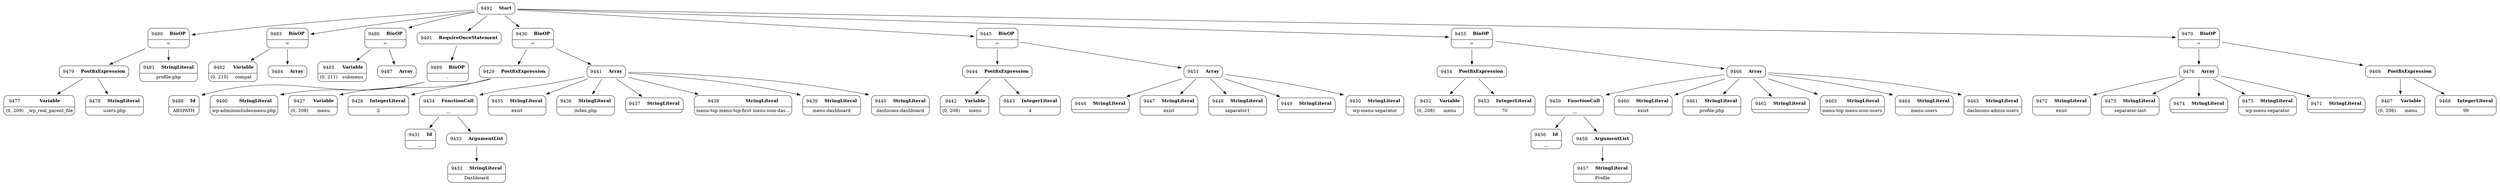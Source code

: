 digraph ast {
node [shape=none];
9472 [label=<<TABLE border='1' cellspacing='0' cellpadding='10' style='rounded' ><TR><TD border='0'>9472</TD><TD border='0'><B>StringLiteral</B></TD></TR><HR/><TR><TD border='0' cellpadding='5' colspan='2'>exist</TD></TR></TABLE>>];
9473 [label=<<TABLE border='1' cellspacing='0' cellpadding='10' style='rounded' ><TR><TD border='0'>9473</TD><TD border='0'><B>StringLiteral</B></TD></TR><HR/><TR><TD border='0' cellpadding='5' colspan='2'>separator-last</TD></TR></TABLE>>];
9474 [label=<<TABLE border='1' cellspacing='0' cellpadding='10' style='rounded' ><TR><TD border='0'>9474</TD><TD border='0'><B>StringLiteral</B></TD></TR><HR/><TR><TD border='0' cellpadding='5' colspan='2'></TD></TR></TABLE>>];
9475 [label=<<TABLE border='1' cellspacing='0' cellpadding='10' style='rounded' ><TR><TD border='0'>9475</TD><TD border='0'><B>StringLiteral</B></TD></TR><HR/><TR><TD border='0' cellpadding='5' colspan='2'>wp-menu-separator</TD></TR></TABLE>>];
9476 [label=<<TABLE border='1' cellspacing='0' cellpadding='10' style='rounded' ><TR><TD border='0'>9476</TD><TD border='0'><B>Array</B></TD></TR></TABLE>>];
9476 -> 9471 [weight=2];
9476 -> 9472 [weight=2];
9476 -> 9473 [weight=2];
9476 -> 9474 [weight=2];
9476 -> 9475 [weight=2];
9477 [label=<<TABLE border='1' cellspacing='0' cellpadding='10' style='rounded' ><TR><TD border='0'>9477</TD><TD border='0'><B>Variable</B></TD></TR><HR/><TR><TD border='0' cellpadding='5'>(0, 209)</TD><TD border='0' cellpadding='5'>_wp_real_parent_file</TD></TR></TABLE>>];
9478 [label=<<TABLE border='1' cellspacing='0' cellpadding='10' style='rounded' ><TR><TD border='0'>9478</TD><TD border='0'><B>StringLiteral</B></TD></TR><HR/><TR><TD border='0' cellpadding='5' colspan='2'>users.php</TD></TR></TABLE>>];
9479 [label=<<TABLE border='1' cellspacing='0' cellpadding='10' style='rounded' ><TR><TD border='0'>9479</TD><TD border='0'><B>PostfixExpression</B></TD></TR></TABLE>>];
9479 -> 9477 [weight=2];
9479 -> 9478 [weight=2];
9480 [label=<<TABLE border='1' cellspacing='0' cellpadding='10' style='rounded' ><TR><TD border='0'>9480</TD><TD border='0'><B>BinOP</B></TD></TR><HR/><TR><TD border='0' cellpadding='5' colspan='2'>=</TD></TR></TABLE>>];
9480 -> 9479 [weight=2];
9480 -> 9481 [weight=2];
9481 [label=<<TABLE border='1' cellspacing='0' cellpadding='10' style='rounded' ><TR><TD border='0'>9481</TD><TD border='0'><B>StringLiteral</B></TD></TR><HR/><TR><TD border='0' cellpadding='5' colspan='2'>profile.php</TD></TR></TABLE>>];
9482 [label=<<TABLE border='1' cellspacing='0' cellpadding='10' style='rounded' ><TR><TD border='0'>9482</TD><TD border='0'><B>Variable</B></TD></TR><HR/><TR><TD border='0' cellpadding='5'>(0, 210)</TD><TD border='0' cellpadding='5'>compat</TD></TR></TABLE>>];
9483 [label=<<TABLE border='1' cellspacing='0' cellpadding='10' style='rounded' ><TR><TD border='0'>9483</TD><TD border='0'><B>BinOP</B></TD></TR><HR/><TR><TD border='0' cellpadding='5' colspan='2'>=</TD></TR></TABLE>>];
9483 -> 9482 [weight=2];
9483 -> 9484 [weight=2];
9484 [label=<<TABLE border='1' cellspacing='0' cellpadding='10' style='rounded' ><TR><TD border='0'>9484</TD><TD border='0'><B>Array</B></TD></TR></TABLE>>];
9485 [label=<<TABLE border='1' cellspacing='0' cellpadding='10' style='rounded' ><TR><TD border='0'>9485</TD><TD border='0'><B>Variable</B></TD></TR><HR/><TR><TD border='0' cellpadding='5'>(0, 211)</TD><TD border='0' cellpadding='5'>submenu</TD></TR></TABLE>>];
9486 [label=<<TABLE border='1' cellspacing='0' cellpadding='10' style='rounded' ><TR><TD border='0'>9486</TD><TD border='0'><B>BinOP</B></TD></TR><HR/><TR><TD border='0' cellpadding='5' colspan='2'>=</TD></TR></TABLE>>];
9486 -> 9485 [weight=2];
9486 -> 9487 [weight=2];
9487 [label=<<TABLE border='1' cellspacing='0' cellpadding='10' style='rounded' ><TR><TD border='0'>9487</TD><TD border='0'><B>Array</B></TD></TR></TABLE>>];
9488 [label=<<TABLE border='1' cellspacing='0' cellpadding='10' style='rounded' ><TR><TD border='0'>9488</TD><TD border='0'><B>Id</B></TD></TR><HR/><TR><TD border='0' cellpadding='5' colspan='2'>ABSPATH</TD></TR></TABLE>>];
9489 [label=<<TABLE border='1' cellspacing='0' cellpadding='10' style='rounded' ><TR><TD border='0'>9489</TD><TD border='0'><B>BinOP</B></TD></TR><HR/><TR><TD border='0' cellpadding='5' colspan='2'>.</TD></TR></TABLE>>];
9489 -> 9488 [weight=2];
9489 -> 9490 [weight=2];
9490 [label=<<TABLE border='1' cellspacing='0' cellpadding='10' style='rounded' ><TR><TD border='0'>9490</TD><TD border='0'><B>StringLiteral</B></TD></TR><HR/><TR><TD border='0' cellpadding='5' colspan='2'>wp-adminincludesmenu.php</TD></TR></TABLE>>];
9491 [label=<<TABLE border='1' cellspacing='0' cellpadding='10' style='rounded' ><TR><TD border='0'>9491</TD><TD border='0'><B>RequireOnceStatement</B></TD></TR></TABLE>>];
9491 -> 9489 [weight=2];
9492 [label=<<TABLE border='1' cellspacing='0' cellpadding='10' style='rounded' ><TR><TD border='0'>9492</TD><TD border='0'><B>Start</B></TD></TR></TABLE>>];
9492 -> 9430 [weight=2];
9492 -> 9445 [weight=2];
9492 -> 9455 [weight=2];
9492 -> 9470 [weight=2];
9492 -> 9480 [weight=2];
9492 -> 9483 [weight=2];
9492 -> 9486 [weight=2];
9492 -> 9491 [weight=2];
9427 [label=<<TABLE border='1' cellspacing='0' cellpadding='10' style='rounded' ><TR><TD border='0'>9427</TD><TD border='0'><B>Variable</B></TD></TR><HR/><TR><TD border='0' cellpadding='5'>(0, 208)</TD><TD border='0' cellpadding='5'>menu</TD></TR></TABLE>>];
9428 [label=<<TABLE border='1' cellspacing='0' cellpadding='10' style='rounded' ><TR><TD border='0'>9428</TD><TD border='0'><B>IntegerLiteral</B></TD></TR><HR/><TR><TD border='0' cellpadding='5' colspan='2'>2</TD></TR></TABLE>>];
9429 [label=<<TABLE border='1' cellspacing='0' cellpadding='10' style='rounded' ><TR><TD border='0'>9429</TD><TD border='0'><B>PostfixExpression</B></TD></TR></TABLE>>];
9429 -> 9427 [weight=2];
9429 -> 9428 [weight=2];
9430 [label=<<TABLE border='1' cellspacing='0' cellpadding='10' style='rounded' ><TR><TD border='0'>9430</TD><TD border='0'><B>BinOP</B></TD></TR><HR/><TR><TD border='0' cellpadding='5' colspan='2'>=</TD></TR></TABLE>>];
9430 -> 9429 [weight=2];
9430 -> 9441 [weight=2];
9431 [label=<<TABLE border='1' cellspacing='0' cellpadding='10' style='rounded' ><TR><TD border='0'>9431</TD><TD border='0'><B>Id</B></TD></TR><HR/><TR><TD border='0' cellpadding='5' colspan='2'>__</TD></TR></TABLE>>];
9432 [label=<<TABLE border='1' cellspacing='0' cellpadding='10' style='rounded' ><TR><TD border='0'>9432</TD><TD border='0'><B>StringLiteral</B></TD></TR><HR/><TR><TD border='0' cellpadding='5' colspan='2'>Dashboard</TD></TR></TABLE>>];
9433 [label=<<TABLE border='1' cellspacing='0' cellpadding='10' style='rounded' ><TR><TD border='0'>9433</TD><TD border='0'><B>ArgumentList</B></TD></TR></TABLE>>];
9433 -> 9432 [weight=2];
9434 [label=<<TABLE border='1' cellspacing='0' cellpadding='10' style='rounded' ><TR><TD border='0'>9434</TD><TD border='0'><B>FunctionCall</B></TD></TR><HR/><TR><TD border='0' cellpadding='5' colspan='2'>__</TD></TR></TABLE>>];
9434 -> 9431 [weight=2];
9434 -> 9433 [weight=2];
9435 [label=<<TABLE border='1' cellspacing='0' cellpadding='10' style='rounded' ><TR><TD border='0'>9435</TD><TD border='0'><B>StringLiteral</B></TD></TR><HR/><TR><TD border='0' cellpadding='5' colspan='2'>exist</TD></TR></TABLE>>];
9436 [label=<<TABLE border='1' cellspacing='0' cellpadding='10' style='rounded' ><TR><TD border='0'>9436</TD><TD border='0'><B>StringLiteral</B></TD></TR><HR/><TR><TD border='0' cellpadding='5' colspan='2'>index.php</TD></TR></TABLE>>];
9437 [label=<<TABLE border='1' cellspacing='0' cellpadding='10' style='rounded' ><TR><TD border='0'>9437</TD><TD border='0'><B>StringLiteral</B></TD></TR><HR/><TR><TD border='0' cellpadding='5' colspan='2'></TD></TR></TABLE>>];
9438 [label=<<TABLE border='1' cellspacing='0' cellpadding='10' style='rounded' ><TR><TD border='0'>9438</TD><TD border='0'><B>StringLiteral</B></TD></TR><HR/><TR><TD border='0' cellpadding='5' colspan='2'>menu-top menu-top-first menu-icon-das...</TD></TR></TABLE>>];
9439 [label=<<TABLE border='1' cellspacing='0' cellpadding='10' style='rounded' ><TR><TD border='0'>9439</TD><TD border='0'><B>StringLiteral</B></TD></TR><HR/><TR><TD border='0' cellpadding='5' colspan='2'>menu-dashboard</TD></TR></TABLE>>];
9440 [label=<<TABLE border='1' cellspacing='0' cellpadding='10' style='rounded' ><TR><TD border='0'>9440</TD><TD border='0'><B>StringLiteral</B></TD></TR><HR/><TR><TD border='0' cellpadding='5' colspan='2'>dashicons-dashboard</TD></TR></TABLE>>];
9441 [label=<<TABLE border='1' cellspacing='0' cellpadding='10' style='rounded' ><TR><TD border='0'>9441</TD><TD border='0'><B>Array</B></TD></TR></TABLE>>];
9441 -> 9434 [weight=2];
9441 -> 9435 [weight=2];
9441 -> 9436 [weight=2];
9441 -> 9437 [weight=2];
9441 -> 9438 [weight=2];
9441 -> 9439 [weight=2];
9441 -> 9440 [weight=2];
9442 [label=<<TABLE border='1' cellspacing='0' cellpadding='10' style='rounded' ><TR><TD border='0'>9442</TD><TD border='0'><B>Variable</B></TD></TR><HR/><TR><TD border='0' cellpadding='5'>(0, 208)</TD><TD border='0' cellpadding='5'>menu</TD></TR></TABLE>>];
9443 [label=<<TABLE border='1' cellspacing='0' cellpadding='10' style='rounded' ><TR><TD border='0'>9443</TD><TD border='0'><B>IntegerLiteral</B></TD></TR><HR/><TR><TD border='0' cellpadding='5' colspan='2'>4</TD></TR></TABLE>>];
9444 [label=<<TABLE border='1' cellspacing='0' cellpadding='10' style='rounded' ><TR><TD border='0'>9444</TD><TD border='0'><B>PostfixExpression</B></TD></TR></TABLE>>];
9444 -> 9442 [weight=2];
9444 -> 9443 [weight=2];
9445 [label=<<TABLE border='1' cellspacing='0' cellpadding='10' style='rounded' ><TR><TD border='0'>9445</TD><TD border='0'><B>BinOP</B></TD></TR><HR/><TR><TD border='0' cellpadding='5' colspan='2'>=</TD></TR></TABLE>>];
9445 -> 9444 [weight=2];
9445 -> 9451 [weight=2];
9446 [label=<<TABLE border='1' cellspacing='0' cellpadding='10' style='rounded' ><TR><TD border='0'>9446</TD><TD border='0'><B>StringLiteral</B></TD></TR><HR/><TR><TD border='0' cellpadding='5' colspan='2'></TD></TR></TABLE>>];
9447 [label=<<TABLE border='1' cellspacing='0' cellpadding='10' style='rounded' ><TR><TD border='0'>9447</TD><TD border='0'><B>StringLiteral</B></TD></TR><HR/><TR><TD border='0' cellpadding='5' colspan='2'>exist</TD></TR></TABLE>>];
9448 [label=<<TABLE border='1' cellspacing='0' cellpadding='10' style='rounded' ><TR><TD border='0'>9448</TD><TD border='0'><B>StringLiteral</B></TD></TR><HR/><TR><TD border='0' cellpadding='5' colspan='2'>separator1</TD></TR></TABLE>>];
9449 [label=<<TABLE border='1' cellspacing='0' cellpadding='10' style='rounded' ><TR><TD border='0'>9449</TD><TD border='0'><B>StringLiteral</B></TD></TR><HR/><TR><TD border='0' cellpadding='5' colspan='2'></TD></TR></TABLE>>];
9450 [label=<<TABLE border='1' cellspacing='0' cellpadding='10' style='rounded' ><TR><TD border='0'>9450</TD><TD border='0'><B>StringLiteral</B></TD></TR><HR/><TR><TD border='0' cellpadding='5' colspan='2'>wp-menu-separator</TD></TR></TABLE>>];
9451 [label=<<TABLE border='1' cellspacing='0' cellpadding='10' style='rounded' ><TR><TD border='0'>9451</TD><TD border='0'><B>Array</B></TD></TR></TABLE>>];
9451 -> 9446 [weight=2];
9451 -> 9447 [weight=2];
9451 -> 9448 [weight=2];
9451 -> 9449 [weight=2];
9451 -> 9450 [weight=2];
9452 [label=<<TABLE border='1' cellspacing='0' cellpadding='10' style='rounded' ><TR><TD border='0'>9452</TD><TD border='0'><B>Variable</B></TD></TR><HR/><TR><TD border='0' cellpadding='5'>(0, 208)</TD><TD border='0' cellpadding='5'>menu</TD></TR></TABLE>>];
9453 [label=<<TABLE border='1' cellspacing='0' cellpadding='10' style='rounded' ><TR><TD border='0'>9453</TD><TD border='0'><B>IntegerLiteral</B></TD></TR><HR/><TR><TD border='0' cellpadding='5' colspan='2'>70</TD></TR></TABLE>>];
9454 [label=<<TABLE border='1' cellspacing='0' cellpadding='10' style='rounded' ><TR><TD border='0'>9454</TD><TD border='0'><B>PostfixExpression</B></TD></TR></TABLE>>];
9454 -> 9452 [weight=2];
9454 -> 9453 [weight=2];
9455 [label=<<TABLE border='1' cellspacing='0' cellpadding='10' style='rounded' ><TR><TD border='0'>9455</TD><TD border='0'><B>BinOP</B></TD></TR><HR/><TR><TD border='0' cellpadding='5' colspan='2'>=</TD></TR></TABLE>>];
9455 -> 9454 [weight=2];
9455 -> 9466 [weight=2];
9456 [label=<<TABLE border='1' cellspacing='0' cellpadding='10' style='rounded' ><TR><TD border='0'>9456</TD><TD border='0'><B>Id</B></TD></TR><HR/><TR><TD border='0' cellpadding='5' colspan='2'>__</TD></TR></TABLE>>];
9457 [label=<<TABLE border='1' cellspacing='0' cellpadding='10' style='rounded' ><TR><TD border='0'>9457</TD><TD border='0'><B>StringLiteral</B></TD></TR><HR/><TR><TD border='0' cellpadding='5' colspan='2'>Profile</TD></TR></TABLE>>];
9458 [label=<<TABLE border='1' cellspacing='0' cellpadding='10' style='rounded' ><TR><TD border='0'>9458</TD><TD border='0'><B>ArgumentList</B></TD></TR></TABLE>>];
9458 -> 9457 [weight=2];
9459 [label=<<TABLE border='1' cellspacing='0' cellpadding='10' style='rounded' ><TR><TD border='0'>9459</TD><TD border='0'><B>FunctionCall</B></TD></TR><HR/><TR><TD border='0' cellpadding='5' colspan='2'>__</TD></TR></TABLE>>];
9459 -> 9456 [weight=2];
9459 -> 9458 [weight=2];
9460 [label=<<TABLE border='1' cellspacing='0' cellpadding='10' style='rounded' ><TR><TD border='0'>9460</TD><TD border='0'><B>StringLiteral</B></TD></TR><HR/><TR><TD border='0' cellpadding='5' colspan='2'>exist</TD></TR></TABLE>>];
9461 [label=<<TABLE border='1' cellspacing='0' cellpadding='10' style='rounded' ><TR><TD border='0'>9461</TD><TD border='0'><B>StringLiteral</B></TD></TR><HR/><TR><TD border='0' cellpadding='5' colspan='2'>profile.php</TD></TR></TABLE>>];
9462 [label=<<TABLE border='1' cellspacing='0' cellpadding='10' style='rounded' ><TR><TD border='0'>9462</TD><TD border='0'><B>StringLiteral</B></TD></TR><HR/><TR><TD border='0' cellpadding='5' colspan='2'></TD></TR></TABLE>>];
9463 [label=<<TABLE border='1' cellspacing='0' cellpadding='10' style='rounded' ><TR><TD border='0'>9463</TD><TD border='0'><B>StringLiteral</B></TD></TR><HR/><TR><TD border='0' cellpadding='5' colspan='2'>menu-top menu-icon-users</TD></TR></TABLE>>];
9464 [label=<<TABLE border='1' cellspacing='0' cellpadding='10' style='rounded' ><TR><TD border='0'>9464</TD><TD border='0'><B>StringLiteral</B></TD></TR><HR/><TR><TD border='0' cellpadding='5' colspan='2'>menu-users</TD></TR></TABLE>>];
9465 [label=<<TABLE border='1' cellspacing='0' cellpadding='10' style='rounded' ><TR><TD border='0'>9465</TD><TD border='0'><B>StringLiteral</B></TD></TR><HR/><TR><TD border='0' cellpadding='5' colspan='2'>dashicons-admin-users</TD></TR></TABLE>>];
9466 [label=<<TABLE border='1' cellspacing='0' cellpadding='10' style='rounded' ><TR><TD border='0'>9466</TD><TD border='0'><B>Array</B></TD></TR></TABLE>>];
9466 -> 9459 [weight=2];
9466 -> 9460 [weight=2];
9466 -> 9461 [weight=2];
9466 -> 9462 [weight=2];
9466 -> 9463 [weight=2];
9466 -> 9464 [weight=2];
9466 -> 9465 [weight=2];
9467 [label=<<TABLE border='1' cellspacing='0' cellpadding='10' style='rounded' ><TR><TD border='0'>9467</TD><TD border='0'><B>Variable</B></TD></TR><HR/><TR><TD border='0' cellpadding='5'>(0, 208)</TD><TD border='0' cellpadding='5'>menu</TD></TR></TABLE>>];
9468 [label=<<TABLE border='1' cellspacing='0' cellpadding='10' style='rounded' ><TR><TD border='0'>9468</TD><TD border='0'><B>IntegerLiteral</B></TD></TR><HR/><TR><TD border='0' cellpadding='5' colspan='2'>99</TD></TR></TABLE>>];
9469 [label=<<TABLE border='1' cellspacing='0' cellpadding='10' style='rounded' ><TR><TD border='0'>9469</TD><TD border='0'><B>PostfixExpression</B></TD></TR></TABLE>>];
9469 -> 9467 [weight=2];
9469 -> 9468 [weight=2];
9470 [label=<<TABLE border='1' cellspacing='0' cellpadding='10' style='rounded' ><TR><TD border='0'>9470</TD><TD border='0'><B>BinOP</B></TD></TR><HR/><TR><TD border='0' cellpadding='5' colspan='2'>=</TD></TR></TABLE>>];
9470 -> 9469 [weight=2];
9470 -> 9476 [weight=2];
9471 [label=<<TABLE border='1' cellspacing='0' cellpadding='10' style='rounded' ><TR><TD border='0'>9471</TD><TD border='0'><B>StringLiteral</B></TD></TR><HR/><TR><TD border='0' cellpadding='5' colspan='2'></TD></TR></TABLE>>];
}
